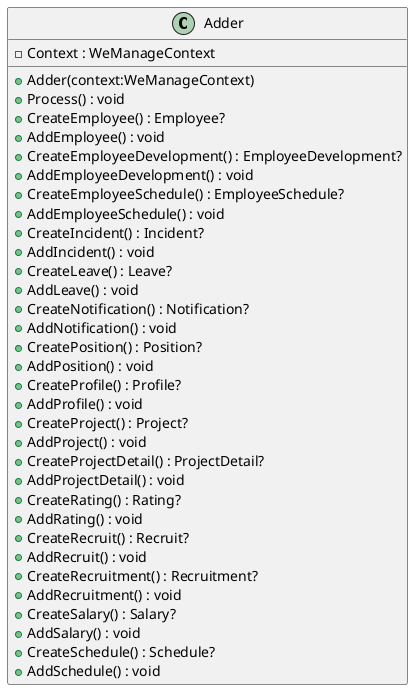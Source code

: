 @startuml
class Adder {
    - Context : WeManageContext
    + Adder(context:WeManageContext)
    + Process() : void
    + CreateEmployee() : Employee?
    + AddEmployee() : void
    + CreateEmployeeDevelopment() : EmployeeDevelopment?
    + AddEmployeeDevelopment() : void
    + CreateEmployeeSchedule() : EmployeeSchedule?
    + AddEmployeeSchedule() : void
    + CreateIncident() : Incident?
    + AddIncident() : void
    + CreateLeave() : Leave?
    + AddLeave() : void
    + CreateNotification() : Notification?
    + AddNotification() : void
    + CreatePosition() : Position?
    + AddPosition() : void
    + CreateProfile() : Profile?
    + AddProfile() : void
    + CreateProject() : Project?
    + AddProject() : void
    + CreateProjectDetail() : ProjectDetail?
    + AddProjectDetail() : void
    + CreateRating() : Rating?
    + AddRating() : void
    + CreateRecruit() : Recruit?
    + AddRecruit() : void
    + CreateRecruitment() : Recruitment?
    + AddRecruitment() : void
    + CreateSalary() : Salary?
    + AddSalary() : void
    + CreateSchedule() : Schedule?
    + AddSchedule() : void
}
@enduml
